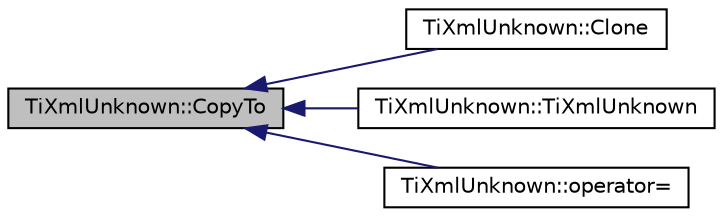 digraph "TiXmlUnknown::CopyTo"
{
  edge [fontname="Helvetica",fontsize="10",labelfontname="Helvetica",labelfontsize="10"];
  node [fontname="Helvetica",fontsize="10",shape=record];
  rankdir="LR";
  Node1 [label="TiXmlUnknown::CopyTo",height=0.2,width=0.4,color="black", fillcolor="grey75", style="filled" fontcolor="black"];
  Node1 -> Node2 [dir="back",color="midnightblue",fontsize="10",style="solid"];
  Node2 [label="TiXmlUnknown::Clone",height=0.2,width=0.4,color="black", fillcolor="white", style="filled",URL="$class_ti_xml_unknown.html#a675c4b2684af35e4c7649b7fd5ae598d",tooltip="Creates a copy of this Unknown and returns it. "];
  Node1 -> Node3 [dir="back",color="midnightblue",fontsize="10",style="solid"];
  Node3 [label="TiXmlUnknown::TiXmlUnknown",height=0.2,width=0.4,color="black", fillcolor="white", style="filled",URL="$class_ti_xml_unknown.html#abe798ff4feea31474850c7f0de6bdf5e"];
  Node1 -> Node4 [dir="back",color="midnightblue",fontsize="10",style="solid"];
  Node4 [label="TiXmlUnknown::operator=",height=0.2,width=0.4,color="black", fillcolor="white", style="filled",URL="$class_ti_xml_unknown.html#a60560b5aacb4bdc8b2b5f02f0a99c5c0"];
}

